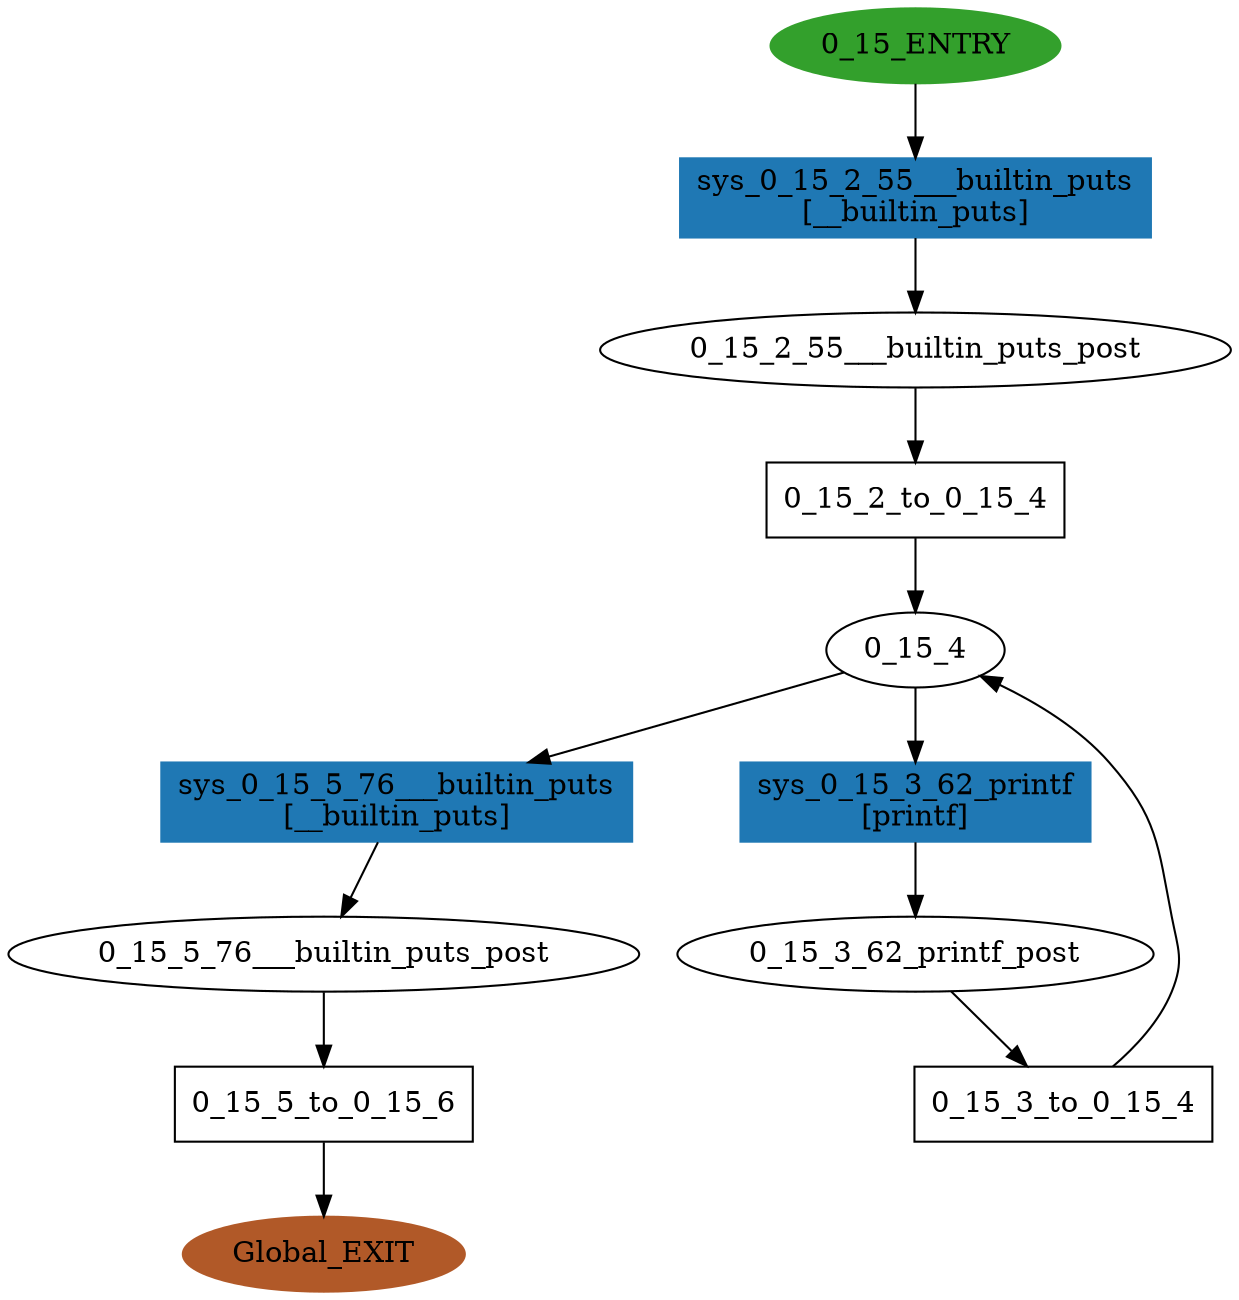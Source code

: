 digraph model { 
compound=true; 
node  [style="filled", colorscheme="paired12"];  "0_15_5_76___builtin_puts_post" [shape=ellipse, style=""];
  "0_15_3_62_printf_post" [shape=ellipse, style=""];
  "0_15_ENTRY" [shape=ellipse, color=4, style=filled];
  "0_15_2_55___builtin_puts_post" [shape=ellipse, style=""];
  "Global_EXIT" [shape=ellipse, color=12, style=filled];
  "0_15_4" [shape=ellipse, style=""];
  "sys_0_15_2_55___builtin_puts" [shape=box, style=""];
  "sys_0_15_2_55___builtin_puts" [color=2, style=filled];
  "sys_0_15_2_55___builtin_puts" [label="sys_0_15_2_55___builtin_puts\n[__builtin_puts]"];
  "0_15_5_to_0_15_6" [shape=box, style=""];
  "0_15_5_to_0_15_6" [label="0_15_5_to_0_15_6\n"];
  "0_15_2_to_0_15_4" [shape=box, style=""];
  "0_15_2_to_0_15_4" [label="0_15_2_to_0_15_4\n"];
  "0_15_3_to_0_15_4" [shape=box, style=""];
  "0_15_3_to_0_15_4" [label="0_15_3_to_0_15_4\n"];
  "sys_0_15_5_76___builtin_puts" [shape=box, style=""];
  "sys_0_15_5_76___builtin_puts" [color=2, style=filled];
  "sys_0_15_5_76___builtin_puts" [label="sys_0_15_5_76___builtin_puts\n[__builtin_puts]"];
  "sys_0_15_3_62_printf" [shape=box, style=""];
  "sys_0_15_3_62_printf" [color=2, style=filled];
  "sys_0_15_3_62_printf" [label="sys_0_15_3_62_printf\n[printf]"];
  "0_15_5_to_0_15_6" -> "Global_EXIT" [label="", arrowhead="normal"];
  "0_15_3_to_0_15_4" -> "0_15_4" [label="", arrowhead="normal"];
  "0_15_5_76___builtin_puts_post" -> "0_15_5_to_0_15_6" [label="", arrowhead="normal"];
  "0_15_2_55___builtin_puts_post" -> "0_15_2_to_0_15_4" [label="", arrowhead="normal"];
  "sys_0_15_5_76___builtin_puts" -> "0_15_5_76___builtin_puts_post" [label="", arrowhead="normal"];
  "0_15_ENTRY" -> "sys_0_15_2_55___builtin_puts" [label="", arrowhead="normal"];
  "0_15_2_to_0_15_4" -> "0_15_4" [label="", arrowhead="normal"];
  "0_15_4" -> "sys_0_15_5_76___builtin_puts" [label="", arrowhead="normal"];
  "sys_0_15_3_62_printf" -> "0_15_3_62_printf_post" [label="", arrowhead="normal"];
  "sys_0_15_2_55___builtin_puts" -> "0_15_2_55___builtin_puts_post" [label="", arrowhead="normal"];
  "0_15_4" -> "sys_0_15_3_62_printf" [label="", arrowhead="normal"];
  "0_15_3_62_printf_post" -> "0_15_3_to_0_15_4" [label="", arrowhead="normal"];
}
